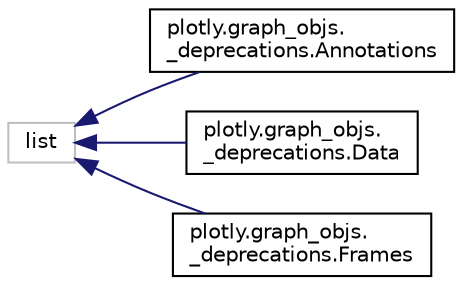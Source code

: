 digraph "Graphical Class Hierarchy"
{
 // LATEX_PDF_SIZE
  edge [fontname="Helvetica",fontsize="10",labelfontname="Helvetica",labelfontsize="10"];
  node [fontname="Helvetica",fontsize="10",shape=record];
  rankdir="LR";
  Node3777 [label="list",height=0.2,width=0.4,color="grey75", fillcolor="white", style="filled",tooltip=" "];
  Node3777 -> Node0 [dir="back",color="midnightblue",fontsize="10",style="solid",fontname="Helvetica"];
  Node0 [label="plotly.graph_objs.\l_deprecations.Annotations",height=0.2,width=0.4,color="black", fillcolor="white", style="filled",URL="$classplotly_1_1graph__objs_1_1__deprecations_1_1_annotations.html",tooltip=" "];
  Node3777 -> Node3779 [dir="back",color="midnightblue",fontsize="10",style="solid",fontname="Helvetica"];
  Node3779 [label="plotly.graph_objs.\l_deprecations.Data",height=0.2,width=0.4,color="black", fillcolor="white", style="filled",URL="$classplotly_1_1graph__objs_1_1__deprecations_1_1_data.html",tooltip=" "];
  Node3777 -> Node3780 [dir="back",color="midnightblue",fontsize="10",style="solid",fontname="Helvetica"];
  Node3780 [label="plotly.graph_objs.\l_deprecations.Frames",height=0.2,width=0.4,color="black", fillcolor="white", style="filled",URL="$classplotly_1_1graph__objs_1_1__deprecations_1_1_frames.html",tooltip=" "];
}

